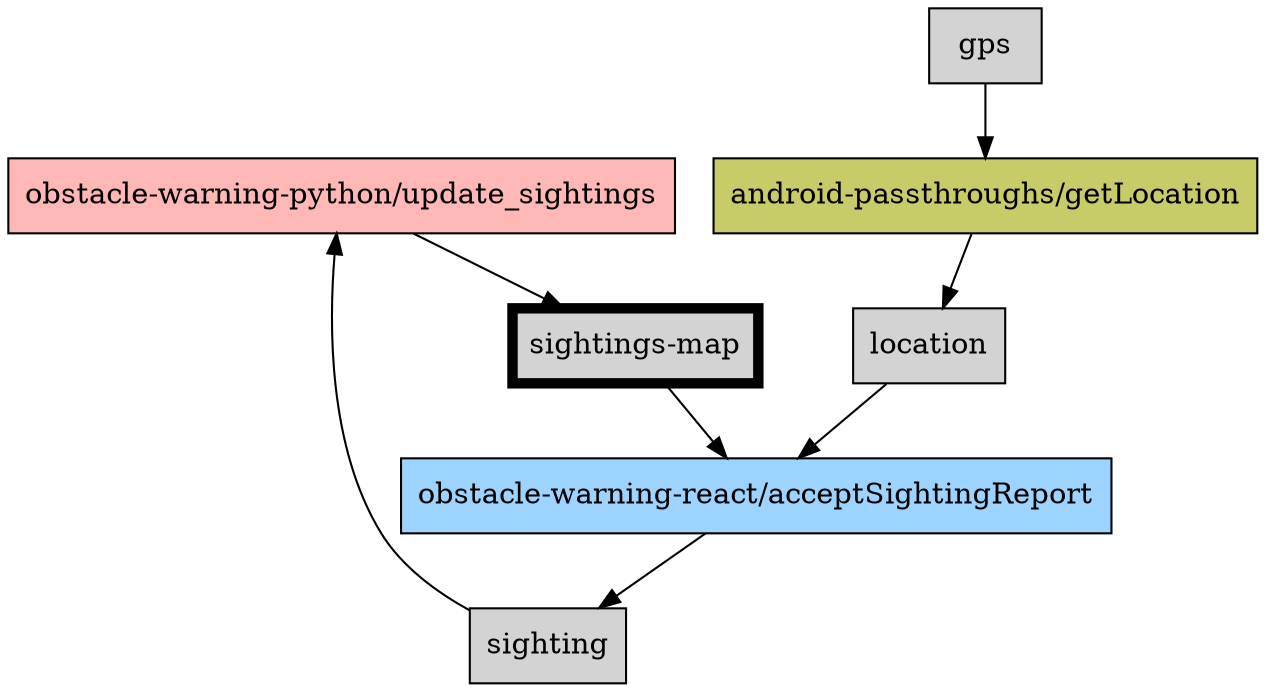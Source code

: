digraph {
	node [shape=box style=filled]
	node [fillcolor="#FFB8B5"]
	"obstacle-warning-python/update_sightings"
	node [fillcolor="#9CD3FF"]
	"obstacle-warning-react/acceptSightingReport"
	node [fillcolor="#C8CC68"]
	"android-passthroughs/getLocation"
	node [fillcolor=lightgrey shape=box style=filled]
	node [pencolor=red penwidth=5]
	"sightings-map"
	edge [style=solid]
	"sightings-map" -> "obstacle-warning-react/acceptSightingReport"
	edge [style=solid]
	"obstacle-warning-python/update_sightings" -> "sightings-map"
	node [pencolor=black penwidth=1]
	sighting
	edge [style=solid]
	sighting -> "obstacle-warning-python/update_sightings"
	edge [style=solid]
	"obstacle-warning-react/acceptSightingReport" -> sighting
	node [pencolor=black penwidth=1]
	location
	edge [style=solid]
	location -> "obstacle-warning-react/acceptSightingReport"
	edge [style=solid]
	"android-passthroughs/getLocation" -> location
	node [pencolor=black penwidth=1]
	gps
	edge [style=solid]
	gps -> "android-passthroughs/getLocation"
}
